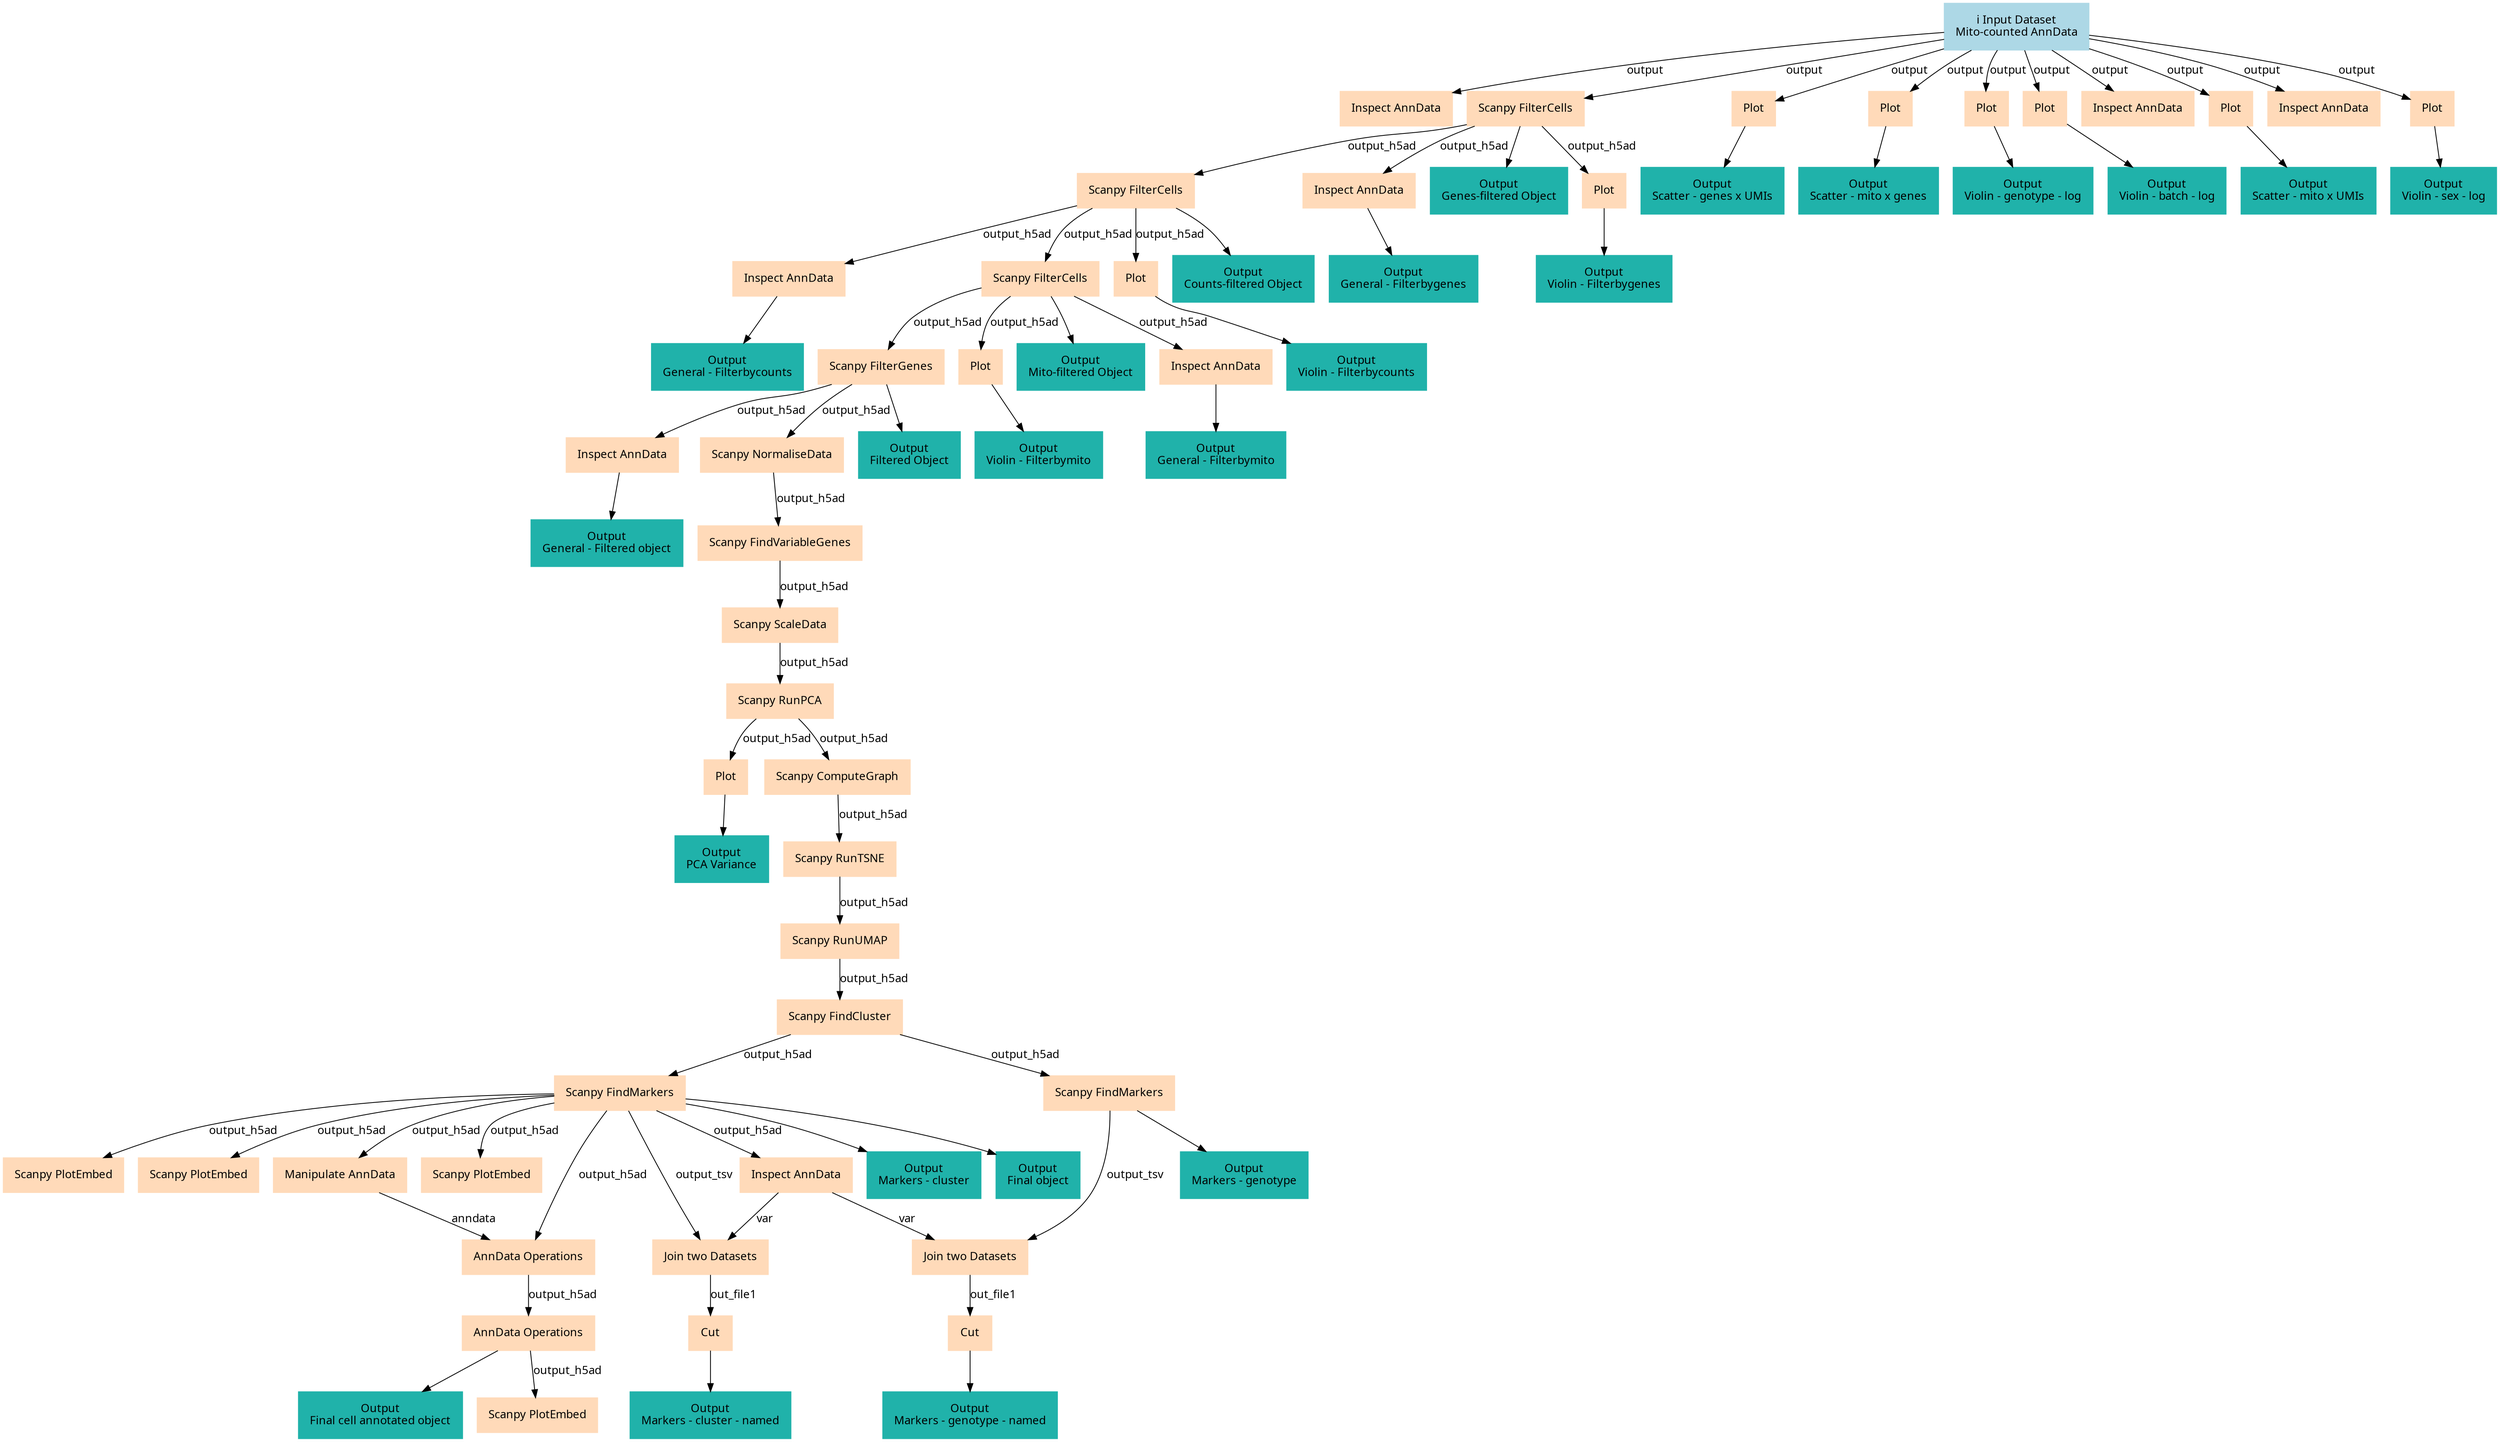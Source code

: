 digraph main {
  node [fontname="Atkinson Hyperlegible", shape=box, color=white,style=filled,color=peachpuff,margin="0.2,0.2"];
  edge [fontname="Atkinson Hyperlegible"];
  0[color=lightblue,label="ℹ️ Input Dataset\nMito-counted AnnData"]
  1[label="Inspect AnnData"]
  0 -> 1 [label="output"]
  2[label="Scanpy FilterCells"]
  0 -> 2 [label="output"]
  k08175d7ff4f4413cad86f59587ff692e[color=lightseagreen,label="Output\nGenes-filtered Object"]
  2 -> k08175d7ff4f4413cad86f59587ff692e
  3[label="Plot"]
  0 -> 3 [label="output"]
  kbfc499ee630a498b9be6696d9bb78837[color=lightseagreen,label="Output\nScatter - genes x UMIs"]
  3 -> kbfc499ee630a498b9be6696d9bb78837
  4[label="Plot"]
  0 -> 4 [label="output"]
  kf2c78ef37d314930954c0133cce27a41[color=lightseagreen,label="Output\nScatter - mito x genes"]
  4 -> kf2c78ef37d314930954c0133cce27a41
  5[label="Plot"]
  0 -> 5 [label="output"]
  k348818e69def41fda3906f8525c57cd8[color=lightseagreen,label="Output\nViolin - genotype - log"]
  5 -> k348818e69def41fda3906f8525c57cd8
  6[label="Plot"]
  0 -> 6 [label="output"]
  k844f5e7c78c84f288e15cea35ada8fef[color=lightseagreen,label="Output\nViolin - batch - log"]
  6 -> k844f5e7c78c84f288e15cea35ada8fef
  7[label="Inspect AnnData"]
  0 -> 7 [label="output"]
  8[label="Plot"]
  0 -> 8 [label="output"]
  k3b1232c5d16a434d806e79fd77f7c05f[color=lightseagreen,label="Output\nScatter - mito x UMIs"]
  8 -> k3b1232c5d16a434d806e79fd77f7c05f
  9[label="Inspect AnnData"]
  0 -> 9 [label="output"]
  10[label="Plot"]
  0 -> 10 [label="output"]
  ka639cdc0da404df9834823117528b24a[color=lightseagreen,label="Output\nViolin - sex - log"]
  10 -> ka639cdc0da404df9834823117528b24a
  11[label="Plot"]
  2 -> 11 [label="output_h5ad"]
  k69bf3e4263e24b5b9d635aac9d6b5691[color=lightseagreen,label="Output\nViolin - Filterbygenes"]
  11 -> k69bf3e4263e24b5b9d635aac9d6b5691
  12[label="Scanpy FilterCells"]
  2 -> 12 [label="output_h5ad"]
  kf378cb4e0a7749d9b92a752dbea4b09a[color=lightseagreen,label="Output\nCounts-filtered Object"]
  12 -> kf378cb4e0a7749d9b92a752dbea4b09a
  13[label="Inspect AnnData"]
  2 -> 13 [label="output_h5ad"]
  kf9e862dbeb2241248fe00fdcfcfb8393[color=lightseagreen,label="Output\nGeneral - Filterbygenes"]
  13 -> kf9e862dbeb2241248fe00fdcfcfb8393
  14[label="Inspect AnnData"]
  12 -> 14 [label="output_h5ad"]
  k794f72b5c2c346a0ac15b9f1e94941d2[color=lightseagreen,label="Output\nGeneral - Filterbycounts"]
  14 -> k794f72b5c2c346a0ac15b9f1e94941d2
  15[label="Scanpy FilterCells"]
  12 -> 15 [label="output_h5ad"]
  kb915da6664354871baa03e494ba73c96[color=lightseagreen,label="Output\nMito-filtered Object"]
  15 -> kb915da6664354871baa03e494ba73c96
  16[label="Plot"]
  12 -> 16 [label="output_h5ad"]
  k3aef86d7d34d4b24bc97bf8c97d8d2fa[color=lightseagreen,label="Output\nViolin - Filterbycounts"]
  16 -> k3aef86d7d34d4b24bc97bf8c97d8d2fa
  17[label="Inspect AnnData"]
  15 -> 17 [label="output_h5ad"]
  kcd94a4c656654bdf88ea4f4d41efa893[color=lightseagreen,label="Output\nGeneral - Filterbymito"]
  17 -> kcd94a4c656654bdf88ea4f4d41efa893
  18[label="Scanpy FilterGenes"]
  15 -> 18 [label="output_h5ad"]
  kee63ef0a98ed45cbb1441154f84ae452[color=lightseagreen,label="Output\nFiltered Object"]
  18 -> kee63ef0a98ed45cbb1441154f84ae452
  19[label="Plot"]
  15 -> 19 [label="output_h5ad"]
  k7e48a14f08fd45abb613606bf64dcf9d[color=lightseagreen,label="Output\nViolin - Filterbymito"]
  19 -> k7e48a14f08fd45abb613606bf64dcf9d
  20[label="Inspect AnnData"]
  18 -> 20 [label="output_h5ad"]
  kd59efa9bd0494f0e8bd88ae982a45d0a[color=lightseagreen,label="Output\nGeneral - Filtered object"]
  20 -> kd59efa9bd0494f0e8bd88ae982a45d0a
  21[label="Scanpy NormaliseData"]
  18 -> 21 [label="output_h5ad"]
  22[label="Scanpy FindVariableGenes"]
  21 -> 22 [label="output_h5ad"]
  23[label="Scanpy ScaleData"]
  22 -> 23 [label="output_h5ad"]
  24[label="Scanpy RunPCA"]
  23 -> 24 [label="output_h5ad"]
  25[label="Plot"]
  24 -> 25 [label="output_h5ad"]
  k993dea99990f460abeb946e5c97ee898[color=lightseagreen,label="Output\nPCA Variance"]
  25 -> k993dea99990f460abeb946e5c97ee898
  26[label="Scanpy ComputeGraph"]
  24 -> 26 [label="output_h5ad"]
  27[label="Scanpy RunTSNE"]
  26 -> 27 [label="output_h5ad"]
  28[label="Scanpy RunUMAP"]
  27 -> 28 [label="output_h5ad"]
  29[label="Scanpy FindCluster"]
  28 -> 29 [label="output_h5ad"]
  30[label="Scanpy FindMarkers"]
  29 -> 30 [label="output_h5ad"]
  k308b49614d50442b9bcabbb1992426ba[color=lightseagreen,label="Output\nMarkers - cluster"]
  30 -> k308b49614d50442b9bcabbb1992426ba
  k035bbbcefb5748c883d52b0cd0376541[color=lightseagreen,label="Output\nFinal object"]
  30 -> k035bbbcefb5748c883d52b0cd0376541
  31[label="Scanpy FindMarkers"]
  29 -> 31 [label="output_h5ad"]
  k1705e219192a4f529b2664fcbcd303ea[color=lightseagreen,label="Output\nMarkers - genotype"]
  31 -> k1705e219192a4f529b2664fcbcd303ea
  32[label="Scanpy PlotEmbed"]
  30 -> 32 [label="output_h5ad"]
  33[label="Scanpy PlotEmbed"]
  30 -> 33 [label="output_h5ad"]
  34[label="Manipulate AnnData"]
  30 -> 34 [label="output_h5ad"]
  35[label="Scanpy PlotEmbed"]
  30 -> 35 [label="output_h5ad"]
  36[label="Inspect AnnData"]
  30 -> 36 [label="output_h5ad"]
  37[label="AnnData Operations"]
  34 -> 37 [label="anndata"]
  30 -> 37 [label="output_h5ad"]
  38[label="Join two Datasets"]
  30 -> 38 [label="output_tsv"]
  36 -> 38 [label="var"]
  39[label="Join two Datasets"]
  31 -> 39 [label="output_tsv"]
  36 -> 39 [label="var"]
  40[label="AnnData Operations"]
  37 -> 40 [label="output_h5ad"]
  ka6d48df0403f4efca75f9504a960884e[color=lightseagreen,label="Output\nFinal cell annotated object"]
  40 -> ka6d48df0403f4efca75f9504a960884e
  41[label="Cut"]
  38 -> 41 [label="out_file1"]
  k0ee7f9b6b0654e2693df6e6e2fe458a9[color=lightseagreen,label="Output\nMarkers - cluster - named"]
  41 -> k0ee7f9b6b0654e2693df6e6e2fe458a9
  42[label="Cut"]
  39 -> 42 [label="out_file1"]
  kfdb88faa9b764edbb89b427c098a473e[color=lightseagreen,label="Output\nMarkers - genotype - named"]
  42 -> kfdb88faa9b764edbb89b427c098a473e
  43[label="Scanpy PlotEmbed"]
  40 -> 43 [label="output_h5ad"]
}